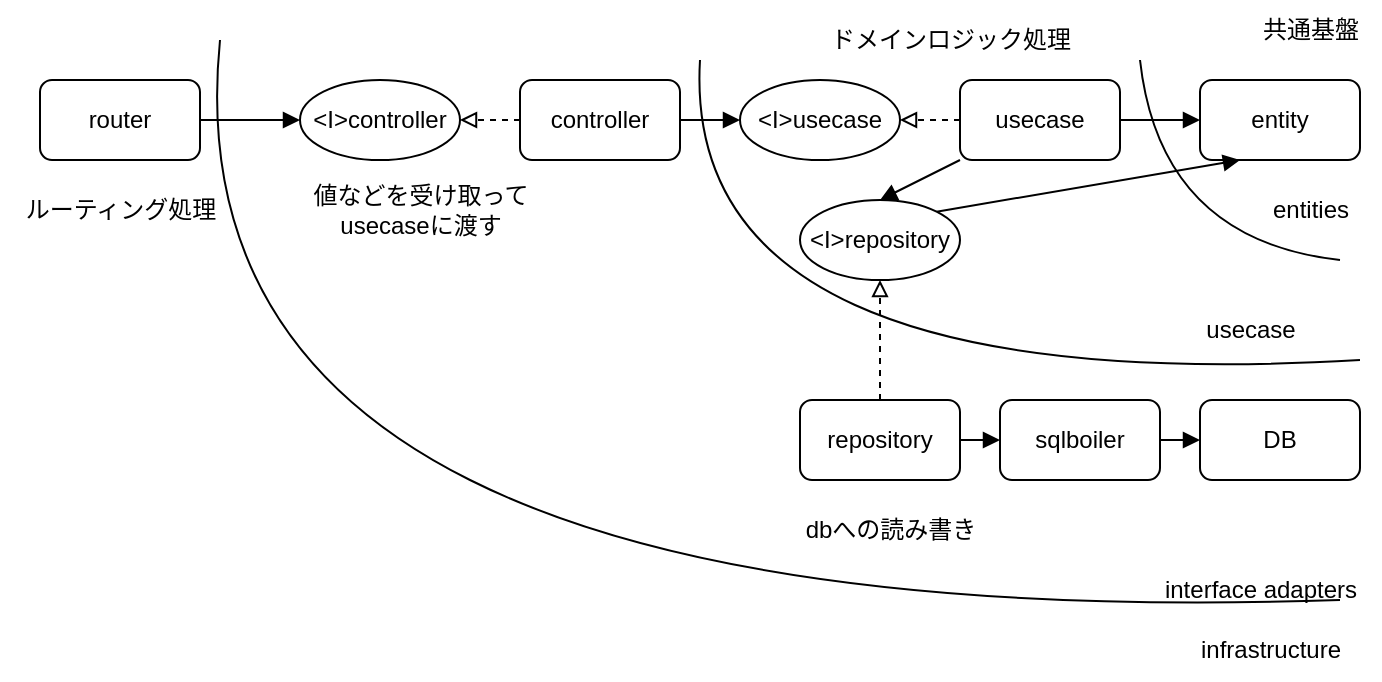 <mxfile>
    <diagram id="TUt-sGx6CHvZ_3GIDZsq" name="Page-1">
        <mxGraphModel dx="936" dy="1424" grid="1" gridSize="10" guides="1" tooltips="1" connect="1" arrows="1" fold="1" page="1" pageScale="1" pageWidth="850" pageHeight="1100" math="0" shadow="0">
            <root>
                <mxCell id="0"/>
                <mxCell id="1" parent="0"/>
                <mxCell id="2" value="entity" style="rounded=1;whiteSpace=wrap;html=1;" vertex="1" parent="1">
                    <mxGeometry x="680" y="220" width="80" height="40" as="geometry"/>
                </mxCell>
                <mxCell id="6" value="" style="curved=1;endArrow=none;html=1;endFill=0;" edge="1" parent="1">
                    <mxGeometry width="50" height="50" relative="1" as="geometry">
                        <mxPoint x="750" y="310" as="sourcePoint"/>
                        <mxPoint x="650" y="210" as="targetPoint"/>
                        <Array as="points">
                            <mxPoint x="660" y="300"/>
                        </Array>
                    </mxGeometry>
                </mxCell>
                <mxCell id="8" style="edgeStyle=none;html=1;entryX=0;entryY=0.5;entryDx=0;entryDy=0;endArrow=block;endFill=1;" edge="1" parent="1" source="7" target="2">
                    <mxGeometry relative="1" as="geometry"/>
                </mxCell>
                <mxCell id="10" style="edgeStyle=none;html=1;endArrow=block;endFill=0;dashed=1;strokeWidth=1;" edge="1" parent="1" source="7">
                    <mxGeometry relative="1" as="geometry">
                        <mxPoint x="530" y="240" as="targetPoint"/>
                    </mxGeometry>
                </mxCell>
                <mxCell id="34" style="edgeStyle=none;html=1;entryX=0.5;entryY=0;entryDx=0;entryDy=0;strokeWidth=1;endArrow=block;endFill=1;" edge="1" parent="1" source="7" target="20">
                    <mxGeometry relative="1" as="geometry"/>
                </mxCell>
                <mxCell id="7" value="usecase" style="rounded=1;whiteSpace=wrap;html=1;" vertex="1" parent="1">
                    <mxGeometry x="560" y="220" width="80" height="40" as="geometry"/>
                </mxCell>
                <mxCell id="9" value="&amp;lt;I&amp;gt;usecase" style="ellipse;whiteSpace=wrap;html=1;" vertex="1" parent="1">
                    <mxGeometry x="450" y="220" width="80" height="40" as="geometry"/>
                </mxCell>
                <mxCell id="11" value="" style="curved=1;endArrow=none;html=1;endFill=0;" edge="1" parent="1">
                    <mxGeometry width="50" height="50" relative="1" as="geometry">
                        <mxPoint x="760" y="360" as="sourcePoint"/>
                        <mxPoint x="430" y="210" as="targetPoint"/>
                        <Array as="points">
                            <mxPoint x="420" y="380"/>
                        </Array>
                    </mxGeometry>
                </mxCell>
                <mxCell id="15" style="edgeStyle=none;html=1;entryX=1;entryY=0.5;entryDx=0;entryDy=0;dashed=1;strokeWidth=1;endArrow=block;endFill=0;" edge="1" parent="1" source="12" target="13">
                    <mxGeometry relative="1" as="geometry"/>
                </mxCell>
                <mxCell id="16" style="edgeStyle=none;html=1;entryX=0;entryY=0.5;entryDx=0;entryDy=0;strokeWidth=1;endArrow=block;endFill=1;" edge="1" parent="1" source="12" target="9">
                    <mxGeometry relative="1" as="geometry"/>
                </mxCell>
                <mxCell id="12" value="controller" style="rounded=1;whiteSpace=wrap;html=1;" vertex="1" parent="1">
                    <mxGeometry x="340" y="220" width="80" height="40" as="geometry"/>
                </mxCell>
                <mxCell id="13" value="&amp;lt;I&amp;gt;controller" style="ellipse;whiteSpace=wrap;html=1;" vertex="1" parent="1">
                    <mxGeometry x="230" y="220" width="80" height="40" as="geometry"/>
                </mxCell>
                <mxCell id="17" value="" style="curved=1;endArrow=none;html=1;endFill=0;" edge="1" parent="1">
                    <mxGeometry width="50" height="50" relative="1" as="geometry">
                        <mxPoint x="750" y="480" as="sourcePoint"/>
                        <mxPoint x="190" y="200" as="targetPoint"/>
                        <Array as="points">
                            <mxPoint x="160" y="500"/>
                        </Array>
                    </mxGeometry>
                </mxCell>
                <mxCell id="19" style="edgeStyle=none;html=1;entryX=0;entryY=0.5;entryDx=0;entryDy=0;strokeWidth=1;endArrow=block;endFill=1;" edge="1" parent="1" source="18" target="13">
                    <mxGeometry relative="1" as="geometry"/>
                </mxCell>
                <mxCell id="18" value="router" style="rounded=1;whiteSpace=wrap;html=1;" vertex="1" parent="1">
                    <mxGeometry x="100" y="220" width="80" height="40" as="geometry"/>
                </mxCell>
                <mxCell id="22" style="edgeStyle=none;html=1;exitX=1;exitY=0;exitDx=0;exitDy=0;entryX=0.25;entryY=1;entryDx=0;entryDy=0;strokeWidth=1;endArrow=block;endFill=1;" edge="1" parent="1" source="20" target="2">
                    <mxGeometry relative="1" as="geometry"/>
                </mxCell>
                <mxCell id="20" value="&amp;lt;I&amp;gt;repository" style="ellipse;whiteSpace=wrap;html=1;" vertex="1" parent="1">
                    <mxGeometry x="480" y="280" width="80" height="40" as="geometry"/>
                </mxCell>
                <mxCell id="23" style="edgeStyle=none;html=1;entryX=0.5;entryY=1;entryDx=0;entryDy=0;strokeWidth=1;endArrow=block;endFill=0;dashed=1;" edge="1" parent="1" source="21" target="20">
                    <mxGeometry relative="1" as="geometry"/>
                </mxCell>
                <mxCell id="31" style="edgeStyle=none;html=1;strokeWidth=1;endArrow=block;endFill=1;" edge="1" parent="1" source="21" target="30">
                    <mxGeometry relative="1" as="geometry"/>
                </mxCell>
                <mxCell id="21" value="repository" style="rounded=1;whiteSpace=wrap;html=1;" vertex="1" parent="1">
                    <mxGeometry x="480" y="380" width="80" height="40" as="geometry"/>
                </mxCell>
                <mxCell id="24" value="ルーティング処理" style="text;html=1;align=center;verticalAlign=middle;resizable=0;points=[];autosize=1;strokeColor=none;fillColor=none;" vertex="1" parent="1">
                    <mxGeometry x="80" y="270" width="120" height="30" as="geometry"/>
                </mxCell>
                <mxCell id="25" value="値などを受け取って&lt;br&gt;usecaseに渡す" style="text;html=1;align=center;verticalAlign=middle;resizable=0;points=[];autosize=1;strokeColor=none;fillColor=none;" vertex="1" parent="1">
                    <mxGeometry x="225" y="265" width="130" height="40" as="geometry"/>
                </mxCell>
                <mxCell id="26" value="ドメインロジック処理" style="text;html=1;align=center;verticalAlign=middle;resizable=0;points=[];autosize=1;strokeColor=none;fillColor=none;" vertex="1" parent="1">
                    <mxGeometry x="485" y="185" width="140" height="30" as="geometry"/>
                </mxCell>
                <mxCell id="27" value="dbへの読み書き" style="text;html=1;align=center;verticalAlign=middle;resizable=0;points=[];autosize=1;strokeColor=none;fillColor=none;" vertex="1" parent="1">
                    <mxGeometry x="470" y="430" width="110" height="30" as="geometry"/>
                </mxCell>
                <mxCell id="29" value="共通基盤" style="text;html=1;align=center;verticalAlign=middle;resizable=0;points=[];autosize=1;strokeColor=none;fillColor=none;" vertex="1" parent="1">
                    <mxGeometry x="700" y="180" width="70" height="30" as="geometry"/>
                </mxCell>
                <mxCell id="33" style="edgeStyle=none;html=1;entryX=0;entryY=0.5;entryDx=0;entryDy=0;strokeWidth=1;endArrow=block;endFill=1;" edge="1" parent="1" source="30" target="32">
                    <mxGeometry relative="1" as="geometry"/>
                </mxCell>
                <mxCell id="30" value="sqlboiler" style="rounded=1;whiteSpace=wrap;html=1;" vertex="1" parent="1">
                    <mxGeometry x="580" y="380" width="80" height="40" as="geometry"/>
                </mxCell>
                <mxCell id="32" value="DB" style="rounded=1;whiteSpace=wrap;html=1;" vertex="1" parent="1">
                    <mxGeometry x="680" y="380" width="80" height="40" as="geometry"/>
                </mxCell>
                <mxCell id="35" value="interface adapters" style="text;html=1;align=center;verticalAlign=middle;resizable=0;points=[];autosize=1;strokeColor=none;fillColor=none;" vertex="1" parent="1">
                    <mxGeometry x="650" y="460" width="120" height="30" as="geometry"/>
                </mxCell>
                <mxCell id="36" value="infrastructure" style="text;html=1;align=center;verticalAlign=middle;resizable=0;points=[];autosize=1;strokeColor=none;fillColor=none;" vertex="1" parent="1">
                    <mxGeometry x="670" y="490" width="90" height="30" as="geometry"/>
                </mxCell>
                <mxCell id="37" value="usecase" style="text;html=1;align=center;verticalAlign=middle;resizable=0;points=[];autosize=1;strokeColor=none;fillColor=none;" vertex="1" parent="1">
                    <mxGeometry x="670" y="330" width="70" height="30" as="geometry"/>
                </mxCell>
                <mxCell id="38" value="entities" style="text;html=1;align=center;verticalAlign=middle;resizable=0;points=[];autosize=1;strokeColor=none;fillColor=none;" vertex="1" parent="1">
                    <mxGeometry x="705" y="270" width="60" height="30" as="geometry"/>
                </mxCell>
            </root>
        </mxGraphModel>
    </diagram>
</mxfile>
